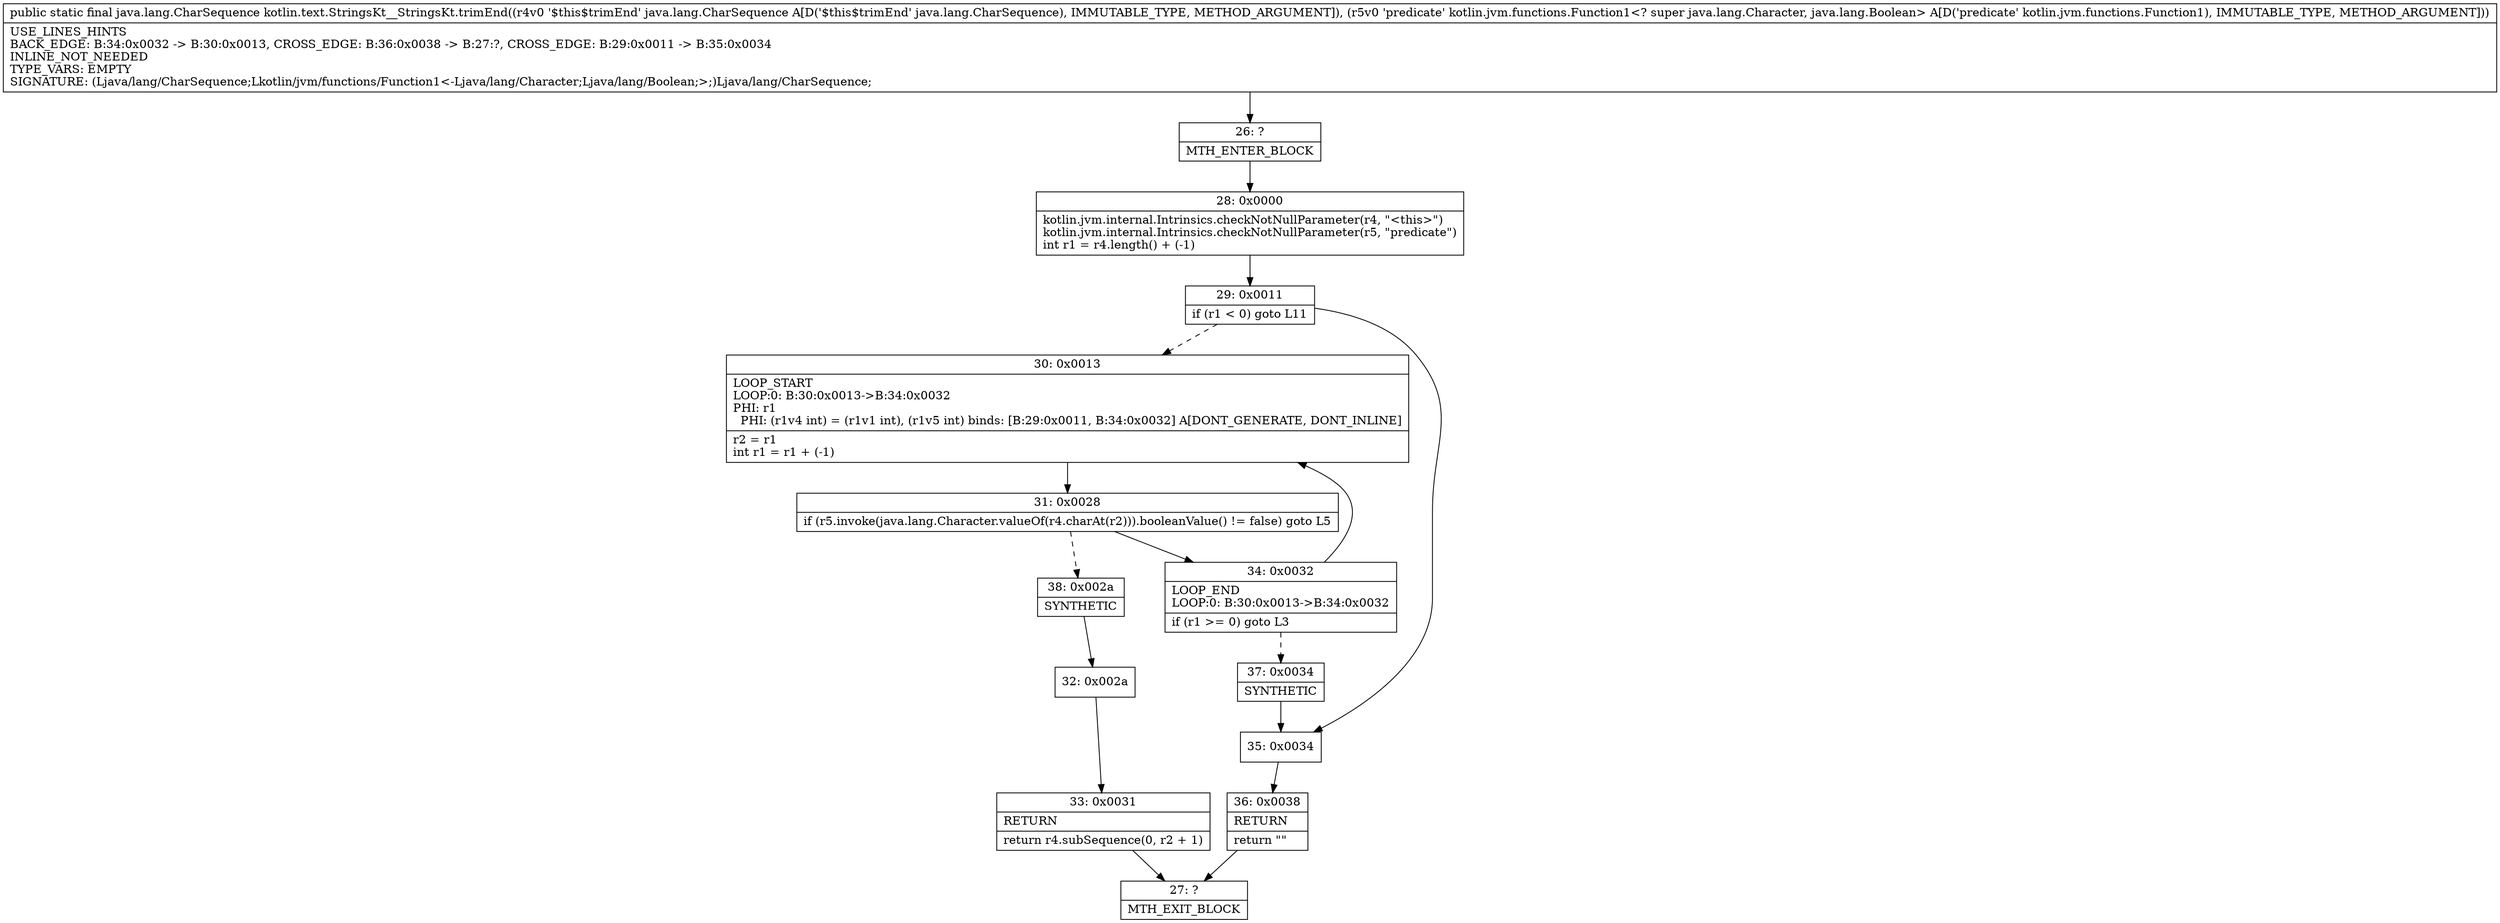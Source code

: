 digraph "CFG forkotlin.text.StringsKt__StringsKt.trimEnd(Ljava\/lang\/CharSequence;Lkotlin\/jvm\/functions\/Function1;)Ljava\/lang\/CharSequence;" {
Node_26 [shape=record,label="{26\:\ ?|MTH_ENTER_BLOCK\l}"];
Node_28 [shape=record,label="{28\:\ 0x0000|kotlin.jvm.internal.Intrinsics.checkNotNullParameter(r4, \"\<this\>\")\lkotlin.jvm.internal.Intrinsics.checkNotNullParameter(r5, \"predicate\")\lint r1 = r4.length() + (\-1)\l}"];
Node_29 [shape=record,label="{29\:\ 0x0011|if (r1 \< 0) goto L11\l}"];
Node_30 [shape=record,label="{30\:\ 0x0013|LOOP_START\lLOOP:0: B:30:0x0013\-\>B:34:0x0032\lPHI: r1 \l  PHI: (r1v4 int) = (r1v1 int), (r1v5 int) binds: [B:29:0x0011, B:34:0x0032] A[DONT_GENERATE, DONT_INLINE]\l|r2 = r1\lint r1 = r1 + (\-1)\l}"];
Node_31 [shape=record,label="{31\:\ 0x0028|if (r5.invoke(java.lang.Character.valueOf(r4.charAt(r2))).booleanValue() != false) goto L5\l}"];
Node_34 [shape=record,label="{34\:\ 0x0032|LOOP_END\lLOOP:0: B:30:0x0013\-\>B:34:0x0032\l|if (r1 \>= 0) goto L3\l}"];
Node_37 [shape=record,label="{37\:\ 0x0034|SYNTHETIC\l}"];
Node_38 [shape=record,label="{38\:\ 0x002a|SYNTHETIC\l}"];
Node_32 [shape=record,label="{32\:\ 0x002a}"];
Node_33 [shape=record,label="{33\:\ 0x0031|RETURN\l|return r4.subSequence(0, r2 + 1)\l}"];
Node_27 [shape=record,label="{27\:\ ?|MTH_EXIT_BLOCK\l}"];
Node_35 [shape=record,label="{35\:\ 0x0034}"];
Node_36 [shape=record,label="{36\:\ 0x0038|RETURN\l|return \"\"\l}"];
MethodNode[shape=record,label="{public static final java.lang.CharSequence kotlin.text.StringsKt__StringsKt.trimEnd((r4v0 '$this$trimEnd' java.lang.CharSequence A[D('$this$trimEnd' java.lang.CharSequence), IMMUTABLE_TYPE, METHOD_ARGUMENT]), (r5v0 'predicate' kotlin.jvm.functions.Function1\<? super java.lang.Character, java.lang.Boolean\> A[D('predicate' kotlin.jvm.functions.Function1), IMMUTABLE_TYPE, METHOD_ARGUMENT]))  | USE_LINES_HINTS\lBACK_EDGE: B:34:0x0032 \-\> B:30:0x0013, CROSS_EDGE: B:36:0x0038 \-\> B:27:?, CROSS_EDGE: B:29:0x0011 \-\> B:35:0x0034\lINLINE_NOT_NEEDED\lTYPE_VARS: EMPTY\lSIGNATURE: (Ljava\/lang\/CharSequence;Lkotlin\/jvm\/functions\/Function1\<\-Ljava\/lang\/Character;Ljava\/lang\/Boolean;\>;)Ljava\/lang\/CharSequence;\l}"];
MethodNode -> Node_26;Node_26 -> Node_28;
Node_28 -> Node_29;
Node_29 -> Node_30[style=dashed];
Node_29 -> Node_35;
Node_30 -> Node_31;
Node_31 -> Node_34;
Node_31 -> Node_38[style=dashed];
Node_34 -> Node_30;
Node_34 -> Node_37[style=dashed];
Node_37 -> Node_35;
Node_38 -> Node_32;
Node_32 -> Node_33;
Node_33 -> Node_27;
Node_35 -> Node_36;
Node_36 -> Node_27;
}

